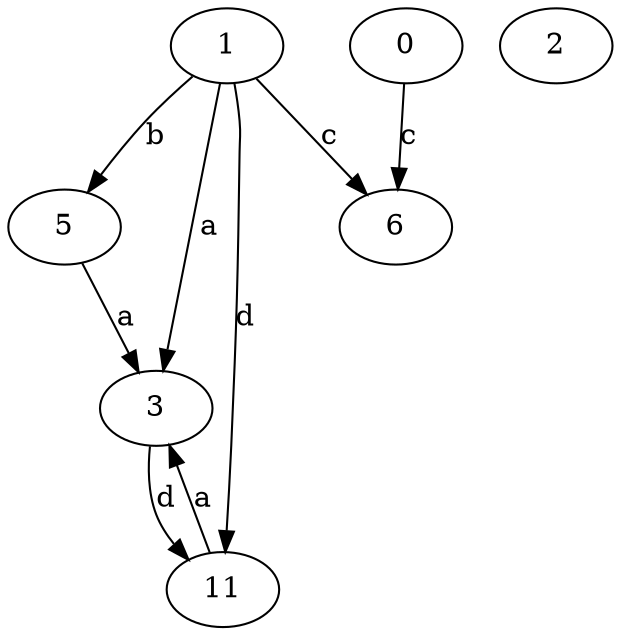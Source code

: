 strict digraph  {
3;
5;
6;
0;
1;
11;
2;
3 -> 11  [label=d];
5 -> 3  [label=a];
0 -> 6  [label=c];
1 -> 3  [label=a];
1 -> 5  [label=b];
1 -> 6  [label=c];
1 -> 11  [label=d];
11 -> 3  [label=a];
}

